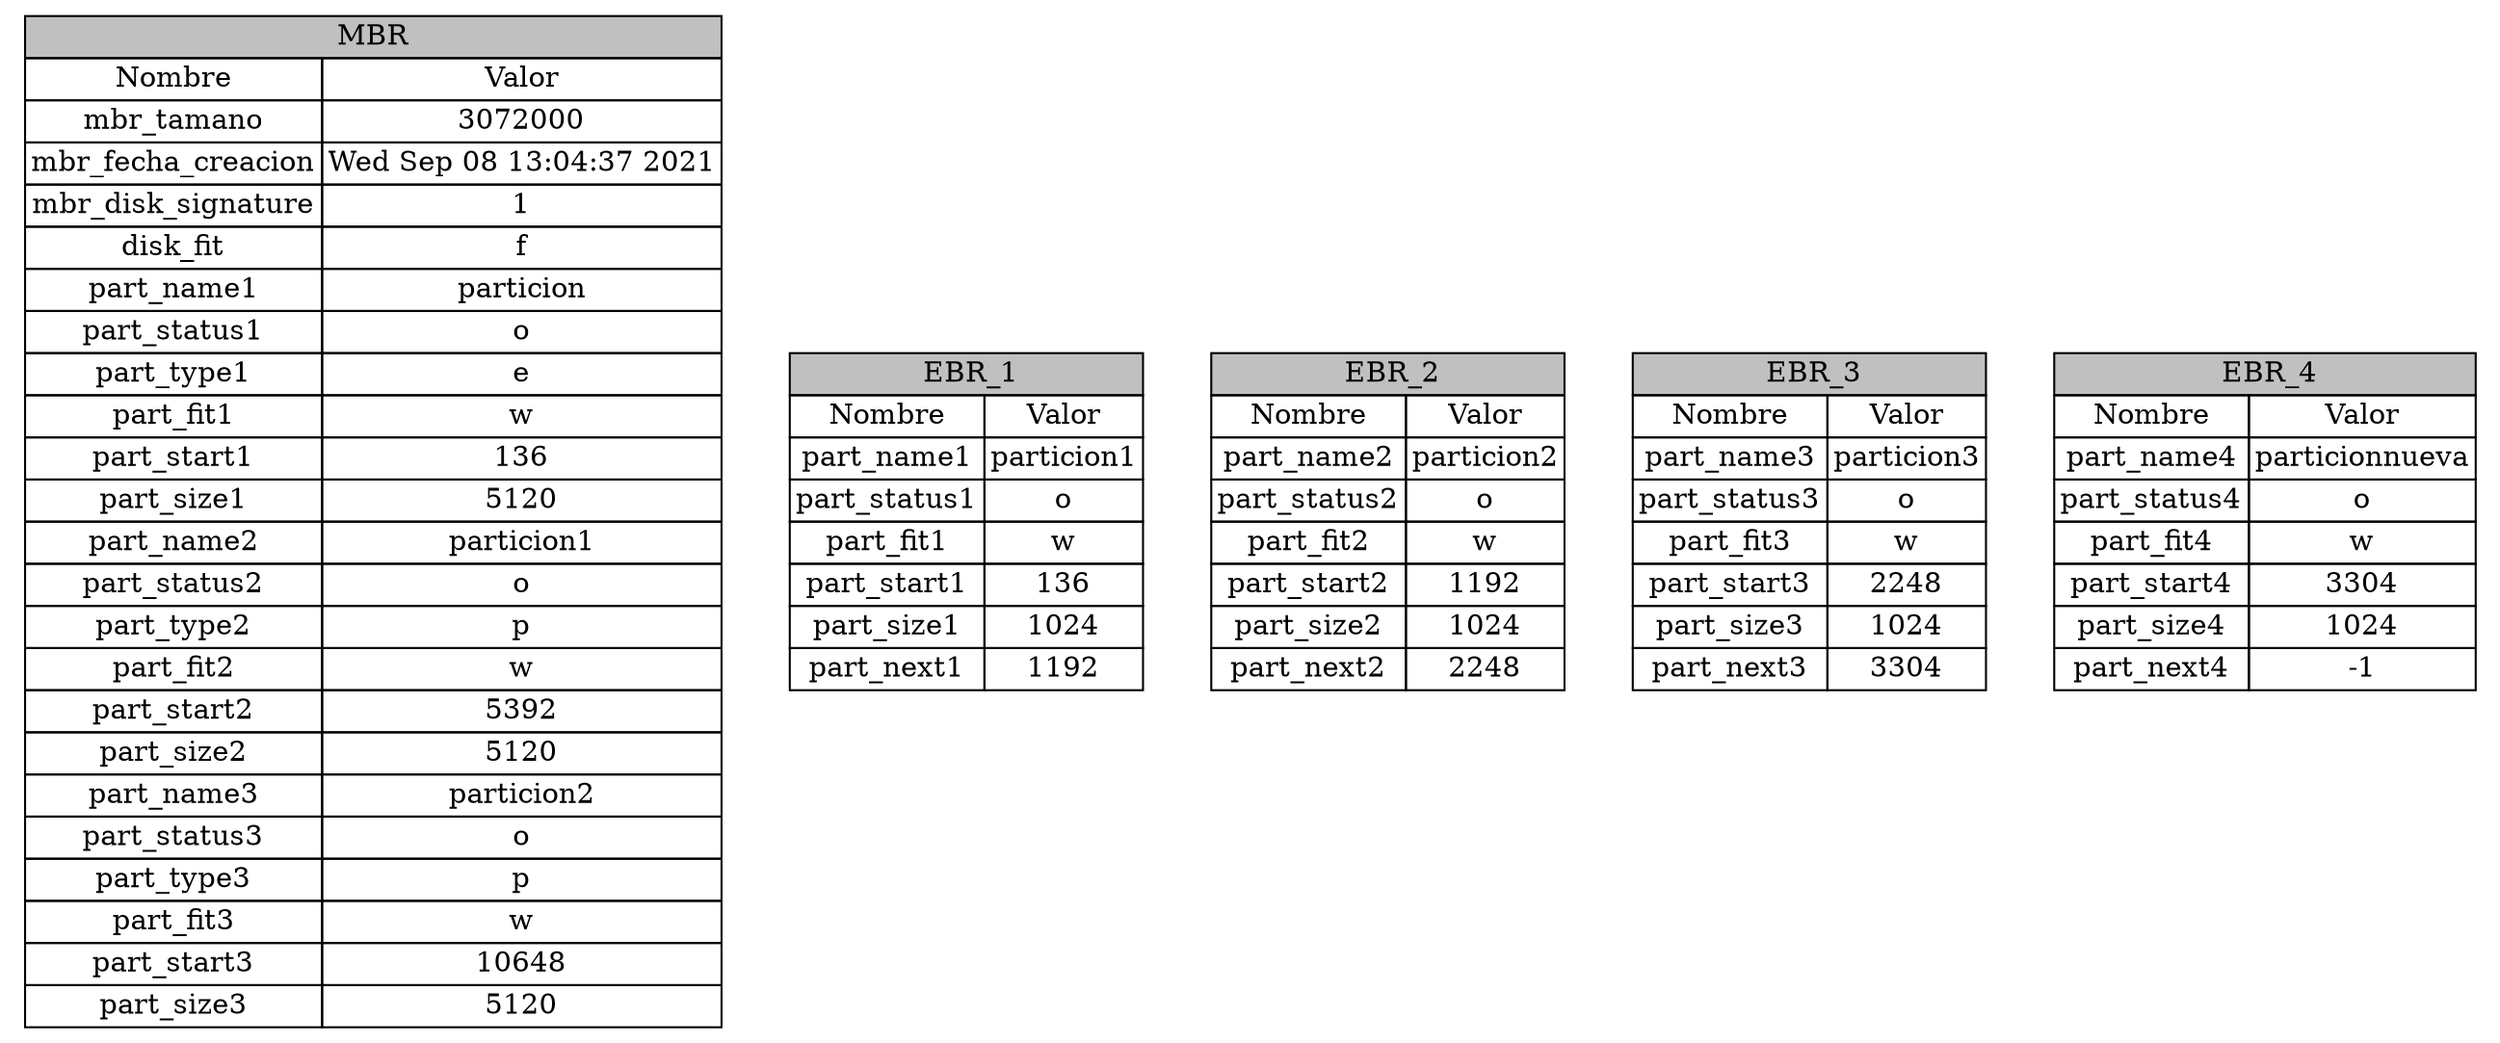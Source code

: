 digraph{ 
tbl[ 
 shape=plaintext 
 label=< 
 <table border='0' cellborder='1' color='black' cellspacing='0'> 
<tr> <td bgcolor='grey' colspan='2'> MBR </td> </tr>
<tr><td>Nombre</td><td>Valor</td></tr>
<tr><td>mbr_tamano</td><td>3072000</td></tr>
<tr><td>mbr_fecha_creacion</td><td>Wed Sep 08 13:04:37 2021</td></tr>
<tr><td>mbr_disk_signature</td><td>1</td></tr>
<tr><td>disk_fit</td><td>f</td></tr>
<tr><td>part_name1</td><td>particion</td></tr>
<tr><td>part_status1</td><td>o</td></tr>
<tr><td>part_type1</td><td>e</td></tr>
<tr><td>part_fit1</td><td>w</td></tr>
<tr><td>part_start1</td><td>136</td></tr>
<tr><td>part_size1</td><td>5120</td></tr>
<tr><td>part_name2</td><td>particion1</td></tr>
<tr><td>part_status2</td><td>o</td></tr>
<tr><td>part_type2</td><td>p</td></tr>
<tr><td>part_fit2</td><td>w</td></tr>
<tr><td>part_start2</td><td>5392</td></tr>
<tr><td>part_size2</td><td>5120</td></tr>
<tr><td>part_name3</td><td>particion2</td></tr>
<tr><td>part_status3</td><td>o</td></tr>
<tr><td>part_type3</td><td>p</td></tr>
<tr><td>part_fit3</td><td>w</td></tr>
<tr><td>part_start3</td><td>10648</td></tr>
<tr><td>part_size3</td><td>5120</td></tr>

 </table> 
 >]; 
 tbl1[ 
 shape=plaintext 
 label=< 
 <table border='0' cellborder='1' color='black' cellspacing='0'> 
<tr> <td bgcolor='grey' colspan='2'> EBR_1</td> </tr>
<tr><td>Nombre</td><td>Valor</td></tr>
<tr><td>part_name1</td><td>particion1</td></tr>
<tr><td>part_status1</td><td>o</td></tr>
<tr><td>part_fit1</td><td>w</td></tr>
<tr><td>part_start1</td><td>136</td></tr>
<tr><td>part_size1</td><td>1024</td></tr>
<tr><td>part_next1</td><td>1192</td></tr>

 </table> 
 >]; 
 tbl2[ 
 shape=plaintext 
 label=< 
 <table border='0' cellborder='1' color='black' cellspacing='0'> 
<tr> <td bgcolor='grey' colspan='2'> EBR_2</td> </tr>
<tr><td>Nombre</td><td>Valor</td></tr>
<tr><td>part_name2</td><td>particion2</td></tr>
<tr><td>part_status2</td><td>o</td></tr>
<tr><td>part_fit2</td><td>w</td></tr>
<tr><td>part_start2</td><td>1192</td></tr>
<tr><td>part_size2</td><td>1024</td></tr>
<tr><td>part_next2</td><td>2248</td></tr>

 </table> 
 >]; 
 tbl3[ 
 shape=plaintext 
 label=< 
 <table border='0' cellborder='1' color='black' cellspacing='0'> 
<tr> <td bgcolor='grey' colspan='2'> EBR_3</td> </tr>
<tr><td>Nombre</td><td>Valor</td></tr>
<tr><td>part_name3</td><td>particion3</td></tr>
<tr><td>part_status3</td><td>o</td></tr>
<tr><td>part_fit3</td><td>w</td></tr>
<tr><td>part_start3</td><td>2248</td></tr>
<tr><td>part_size3</td><td>1024</td></tr>
<tr><td>part_next3</td><td>3304</td></tr>

 </table> 
 >]; 
 tbl4[ 
 shape=plaintext 
 label=< 
 <table border='0' cellborder='1' color='black' cellspacing='0'> 
<tr> <td bgcolor='grey' colspan='2'> EBR_4</td> </tr>
<tr><td>Nombre</td><td>Valor</td></tr>
<tr><td>part_name4</td><td>particionnueva</td></tr>
<tr><td>part_status4</td><td>o</td></tr>
<tr><td>part_fit4</td><td>w</td></tr>
<tr><td>part_start4</td><td>3304</td></tr>
<tr><td>part_size4</td><td>1024</td></tr>
<tr><td>part_next4</td><td>-1</td></tr>

 </table> 
 >]; 
}